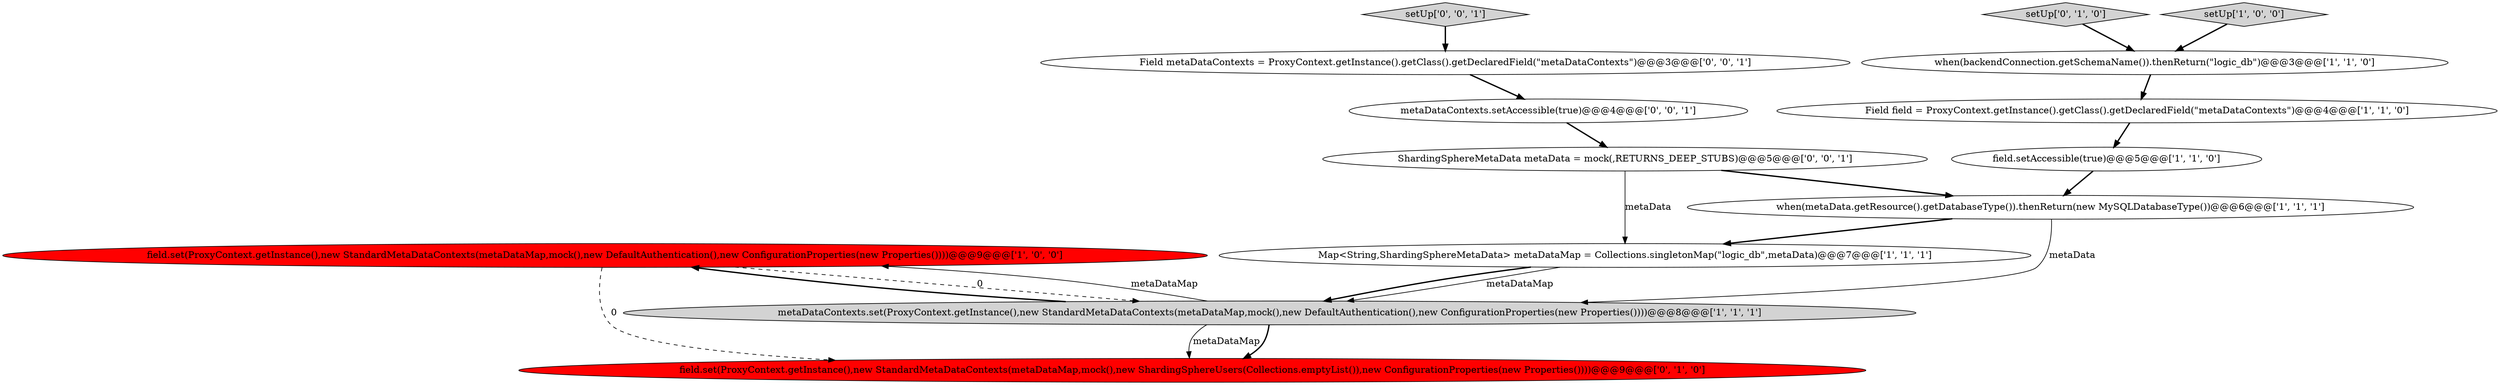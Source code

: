 digraph {
8 [style = filled, label = "field.set(ProxyContext.getInstance(),new StandardMetaDataContexts(metaDataMap,mock(),new ShardingSphereUsers(Collections.emptyList()),new ConfigurationProperties(new Properties())))@@@9@@@['0', '1', '0']", fillcolor = red, shape = ellipse image = "AAA1AAABBB2BBB"];
4 [style = filled, label = "when(metaData.getResource().getDatabaseType()).thenReturn(new MySQLDatabaseType())@@@6@@@['1', '1', '1']", fillcolor = white, shape = ellipse image = "AAA0AAABBB1BBB"];
5 [style = filled, label = "Field field = ProxyContext.getInstance().getClass().getDeclaredField(\"metaDataContexts\")@@@4@@@['1', '1', '0']", fillcolor = white, shape = ellipse image = "AAA0AAABBB1BBB"];
7 [style = filled, label = "field.set(ProxyContext.getInstance(),new StandardMetaDataContexts(metaDataMap,mock(),new DefaultAuthentication(),new ConfigurationProperties(new Properties())))@@@9@@@['1', '0', '0']", fillcolor = red, shape = ellipse image = "AAA1AAABBB1BBB"];
12 [style = filled, label = "Field metaDataContexts = ProxyContext.getInstance().getClass().getDeclaredField(\"metaDataContexts\")@@@3@@@['0', '0', '1']", fillcolor = white, shape = ellipse image = "AAA0AAABBB3BBB"];
6 [style = filled, label = "Map<String,ShardingSphereMetaData> metaDataMap = Collections.singletonMap(\"logic_db\",metaData)@@@7@@@['1', '1', '1']", fillcolor = white, shape = ellipse image = "AAA0AAABBB1BBB"];
13 [style = filled, label = "ShardingSphereMetaData metaData = mock(,RETURNS_DEEP_STUBS)@@@5@@@['0', '0', '1']", fillcolor = white, shape = ellipse image = "AAA0AAABBB3BBB"];
9 [style = filled, label = "setUp['0', '1', '0']", fillcolor = lightgray, shape = diamond image = "AAA0AAABBB2BBB"];
3 [style = filled, label = "metaDataContexts.set(ProxyContext.getInstance(),new StandardMetaDataContexts(metaDataMap,mock(),new DefaultAuthentication(),new ConfigurationProperties(new Properties())))@@@8@@@['1', '1', '1']", fillcolor = lightgray, shape = ellipse image = "AAA0AAABBB1BBB"];
11 [style = filled, label = "metaDataContexts.setAccessible(true)@@@4@@@['0', '0', '1']", fillcolor = white, shape = ellipse image = "AAA0AAABBB3BBB"];
2 [style = filled, label = "field.setAccessible(true)@@@5@@@['1', '1', '0']", fillcolor = white, shape = ellipse image = "AAA0AAABBB1BBB"];
1 [style = filled, label = "setUp['1', '0', '0']", fillcolor = lightgray, shape = diamond image = "AAA0AAABBB1BBB"];
0 [style = filled, label = "when(backendConnection.getSchemaName()).thenReturn(\"logic_db\")@@@3@@@['1', '1', '0']", fillcolor = white, shape = ellipse image = "AAA0AAABBB1BBB"];
10 [style = filled, label = "setUp['0', '0', '1']", fillcolor = lightgray, shape = diamond image = "AAA0AAABBB3BBB"];
13->6 [style = solid, label="metaData"];
3->7 [style = solid, label="metaDataMap"];
6->3 [style = bold, label=""];
7->3 [style = dashed, label="0"];
5->2 [style = bold, label=""];
1->0 [style = bold, label=""];
9->0 [style = bold, label=""];
3->8 [style = solid, label="metaDataMap"];
6->3 [style = solid, label="metaDataMap"];
3->7 [style = bold, label=""];
4->6 [style = bold, label=""];
2->4 [style = bold, label=""];
10->12 [style = bold, label=""];
3->8 [style = bold, label=""];
13->4 [style = bold, label=""];
11->13 [style = bold, label=""];
4->3 [style = solid, label="metaData"];
0->5 [style = bold, label=""];
12->11 [style = bold, label=""];
7->8 [style = dashed, label="0"];
}
